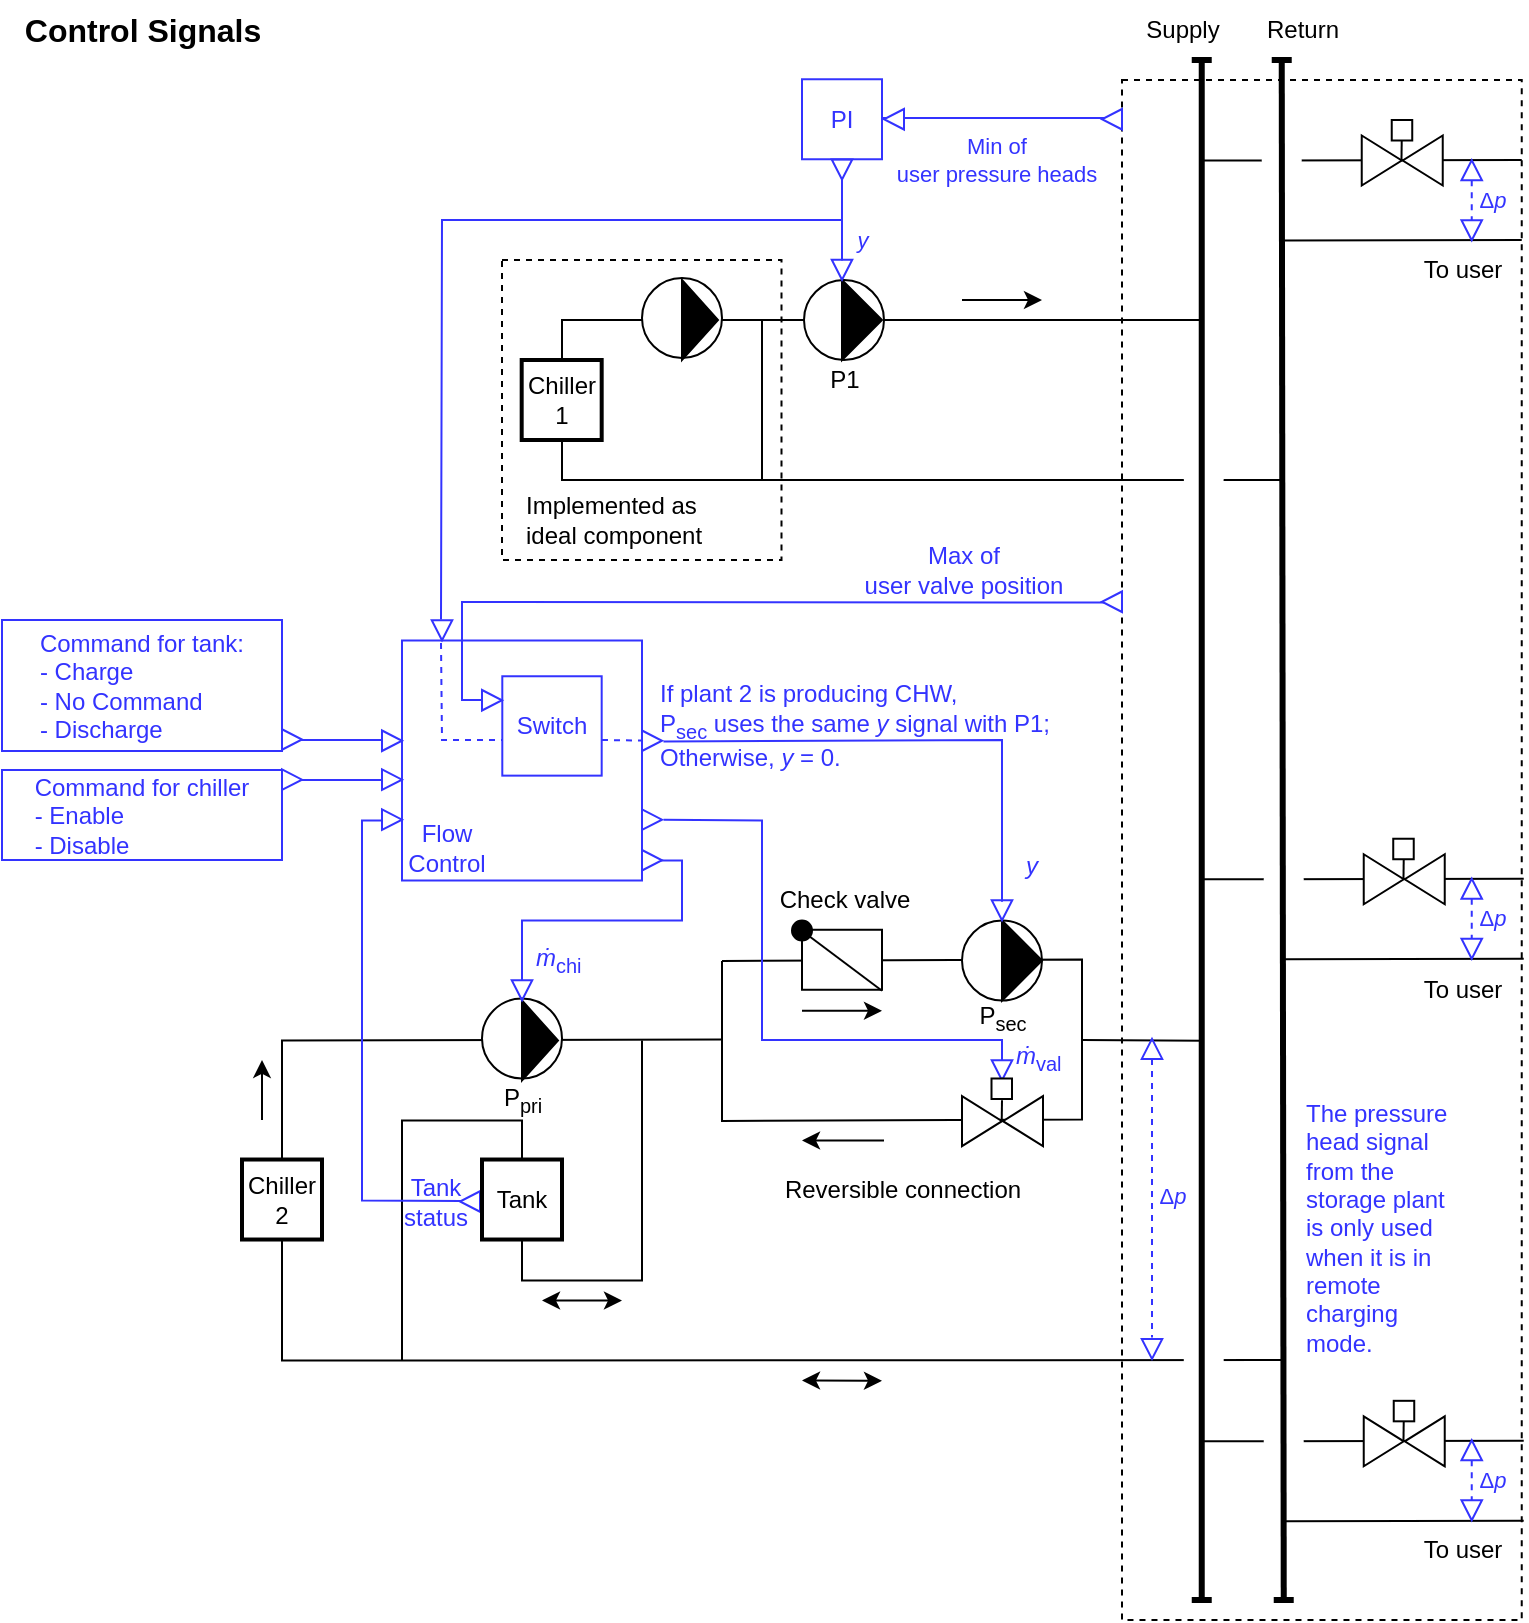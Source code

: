 <mxfile version="21.6.8" type="device">
  <diagram id="srBAZhQ2KLluDyzof_pd" name="Page-1">
    <mxGraphModel dx="584" dy="854" grid="1" gridSize="10" guides="1" tooltips="1" connect="0" arrows="0" fold="1" page="1" pageScale="1" pageWidth="850" pageHeight="1100" math="0" shadow="0">
      <root>
        <mxCell id="0" />
        <mxCell id="1" parent="0" />
        <mxCell id="NfkfM8riDZQN8jS3ffes-4" value="" style="rounded=0;whiteSpace=wrap;html=1;fillColor=none;dashed=1;" parent="1" vertex="1">
          <mxGeometry x="1170" y="170" width="139.75" height="150" as="geometry" />
        </mxCell>
        <mxCell id="EUu6mg04dgHktvgB9pTH-5" value="" style="endArrow=none;html=1;rounded=0;fontSize=16;strokeWidth=1;" parent="1" edge="1">
          <mxGeometry width="50" height="50" relative="1" as="geometry">
            <mxPoint x="1199.87" y="629.58" as="sourcePoint" />
            <mxPoint x="1199.87" y="629.58" as="targetPoint" />
          </mxGeometry>
        </mxCell>
        <mxCell id="EUu6mg04dgHktvgB9pTH-10" value="" style="endArrow=none;html=1;rounded=0;" parent="1" edge="1">
          <mxGeometry width="50" height="50" relative="1" as="geometry">
            <mxPoint x="1240" y="560.25" as="sourcePoint" />
            <mxPoint x="1180" y="660.25" as="targetPoint" />
            <Array as="points">
              <mxPoint x="1240" y="680.25" />
              <mxPoint x="1180" y="680.25" />
            </Array>
          </mxGeometry>
        </mxCell>
        <mxCell id="EUu6mg04dgHktvgB9pTH-11" value="" style="endArrow=none;html=1;rounded=0;" parent="1" edge="1">
          <mxGeometry width="50" height="50" relative="1" as="geometry">
            <mxPoint x="1180" y="620.25" as="sourcePoint" />
            <mxPoint x="1120" y="720.25" as="targetPoint" />
            <Array as="points">
              <mxPoint x="1180" y="600.25" />
              <mxPoint x="1120" y="600.25" />
            </Array>
          </mxGeometry>
        </mxCell>
        <mxCell id="EUu6mg04dgHktvgB9pTH-15" value="" style="endArrow=classic;html=1;rounded=0;strokeWidth=1;" parent="1" edge="1">
          <mxGeometry width="50" height="50" relative="1" as="geometry">
            <mxPoint x="1050" y="599.95" as="sourcePoint" />
            <mxPoint x="1050" y="569.95" as="targetPoint" />
            <Array as="points" />
          </mxGeometry>
        </mxCell>
        <mxCell id="EUu6mg04dgHktvgB9pTH-16" value="" style="endArrow=none;html=1;rounded=0;" parent="1" edge="1">
          <mxGeometry width="50" height="50" relative="1" as="geometry">
            <mxPoint x="1280" y="559.76" as="sourcePoint" />
            <mxPoint x="1560" y="720" as="targetPoint" />
            <Array as="points">
              <mxPoint x="1060" y="560.25" />
              <mxPoint x="1060" y="720.25" />
            </Array>
          </mxGeometry>
        </mxCell>
        <mxCell id="EUu6mg04dgHktvgB9pTH-22" value="" style="endArrow=classic;html=1;rounded=0;strokeWidth=1;startArrow=classic;startFill=1;" parent="1" edge="1">
          <mxGeometry width="50" height="50" relative="1" as="geometry">
            <mxPoint x="1320" y="730.25" as="sourcePoint" />
            <mxPoint x="1360" y="730.41" as="targetPoint" />
            <Array as="points" />
          </mxGeometry>
        </mxCell>
        <mxCell id="EUu6mg04dgHktvgB9pTH-23" value="" style="endArrow=classic;html=1;rounded=0;strokeWidth=1;startArrow=classic;startFill=1;" parent="1" edge="1">
          <mxGeometry width="50" height="50" relative="1" as="geometry">
            <mxPoint x="1190" y="690.25" as="sourcePoint" />
            <mxPoint x="1230" y="690.25" as="targetPoint" />
            <Array as="points" />
          </mxGeometry>
        </mxCell>
        <mxCell id="EUu6mg04dgHktvgB9pTH-32" value="" style="endArrow=none;html=1;rounded=0;" parent="1" edge="1">
          <mxGeometry width="50" height="50" relative="1" as="geometry">
            <mxPoint x="1280" y="520.5" as="sourcePoint" />
            <mxPoint x="1280" y="520.5" as="targetPoint" />
            <Array as="points">
              <mxPoint x="1460" y="519.76" />
              <mxPoint x="1460" y="599.76" />
              <mxPoint x="1280" y="600.5" />
            </Array>
          </mxGeometry>
        </mxCell>
        <mxCell id="EUu6mg04dgHktvgB9pTH-34" value="" style="triangle;whiteSpace=wrap;html=1;fontSize=16;strokeWidth=1;rotation=0;" parent="1" vertex="1">
          <mxGeometry x="1400" y="588.07" width="20" height="25" as="geometry" />
        </mxCell>
        <mxCell id="EUu6mg04dgHktvgB9pTH-35" value="" style="triangle;whiteSpace=wrap;html=1;fontSize=16;strokeWidth=1;rotation=-180;" parent="1" vertex="1">
          <mxGeometry x="1420.5" y="588.07" width="20" height="25" as="geometry" />
        </mxCell>
        <mxCell id="EUu6mg04dgHktvgB9pTH-36" value="" style="ellipse;whiteSpace=wrap;html=1;fontSize=16;strokeWidth=1;" parent="1" vertex="1">
          <mxGeometry x="1400" y="500.25" width="40" height="40" as="geometry" />
        </mxCell>
        <mxCell id="EUu6mg04dgHktvgB9pTH-37" value="" style="triangle;whiteSpace=wrap;html=1;fontSize=16;strokeWidth=1;rotation=0;fillColor=#000000;" parent="1" vertex="1">
          <mxGeometry x="1420" y="500.25" width="20" height="40" as="geometry" />
        </mxCell>
        <mxCell id="EUu6mg04dgHktvgB9pTH-39" value="" style="endArrow=classic;html=1;rounded=0;strokeWidth=1;" parent="1" edge="1">
          <mxGeometry width="50" height="50" relative="1" as="geometry">
            <mxPoint x="1400" y="190" as="sourcePoint" />
            <mxPoint x="1440" y="190" as="targetPoint" />
            <Array as="points" />
          </mxGeometry>
        </mxCell>
        <mxCell id="EUu6mg04dgHktvgB9pTH-40" value="" style="endArrow=none;html=1;rounded=0;" parent="1" edge="1">
          <mxGeometry width="50" height="50" relative="1" as="geometry">
            <mxPoint x="1520" y="200" as="sourcePoint" />
            <mxPoint x="1560" y="280" as="targetPoint" />
            <Array as="points">
              <mxPoint x="1200" y="200" />
              <mxPoint x="1200" y="280" />
            </Array>
          </mxGeometry>
        </mxCell>
        <mxCell id="EUu6mg04dgHktvgB9pTH-41" value="" style="ellipse;whiteSpace=wrap;html=1;fontSize=16;strokeWidth=1;" parent="1" vertex="1">
          <mxGeometry x="1321" y="180" width="40" height="40" as="geometry" />
        </mxCell>
        <mxCell id="EUu6mg04dgHktvgB9pTH-42" value="" style="triangle;whiteSpace=wrap;html=1;fontSize=16;strokeWidth=1;rotation=0;fillColor=#000000;" parent="1" vertex="1">
          <mxGeometry x="1340" y="180" width="20" height="40" as="geometry" />
        </mxCell>
        <mxCell id="EUu6mg04dgHktvgB9pTH-43" value="" style="endArrow=classic;html=1;rounded=0;strokeWidth=1;" parent="1" edge="1">
          <mxGeometry width="50" height="50" relative="1" as="geometry">
            <mxPoint x="1361" y="610.25" as="sourcePoint" />
            <mxPoint x="1320" y="610.25" as="targetPoint" />
            <Array as="points" />
          </mxGeometry>
        </mxCell>
        <mxCell id="EUu6mg04dgHktvgB9pTH-49" value="P1" style="text;html=1;align=center;verticalAlign=middle;resizable=0;points=[];autosize=1;strokeColor=none;fillColor=none;" parent="1" vertex="1">
          <mxGeometry x="1326" y="220" width="30" height="20" as="geometry" />
        </mxCell>
        <mxCell id="EUu6mg04dgHktvgB9pTH-50" value="" style="endArrow=none;html=1;rounded=0;entryX=0.993;entryY=0.507;entryDx=0;entryDy=0;entryPerimeter=0;" parent="1" edge="1">
          <mxGeometry width="50" height="50" relative="1" as="geometry">
            <mxPoint x="1420" y="590.08" as="sourcePoint" />
            <mxPoint x="1419.86" y="600.505" as="targetPoint" />
          </mxGeometry>
        </mxCell>
        <mxCell id="EUu6mg04dgHktvgB9pTH-55" value="Reversible connection" style="text;html=1;align=center;verticalAlign=middle;resizable=0;points=[];autosize=1;strokeColor=none;fillColor=none;" parent="1" vertex="1">
          <mxGeometry x="1300" y="619.76" width="140" height="30" as="geometry" />
        </mxCell>
        <mxCell id="EUu6mg04dgHktvgB9pTH-67" value="" style="ellipse;whiteSpace=wrap;html=1;fontSize=16;strokeWidth=1;" parent="1" vertex="1">
          <mxGeometry x="1160" y="539.25" width="40" height="40" as="geometry" />
        </mxCell>
        <mxCell id="EUu6mg04dgHktvgB9pTH-68" value="" style="triangle;whiteSpace=wrap;html=1;fontSize=16;strokeWidth=1;rotation=0;fillColor=#000000;" parent="1" vertex="1">
          <mxGeometry x="1180" y="540.25" width="18" height="40" as="geometry" />
        </mxCell>
        <mxCell id="EUu6mg04dgHktvgB9pTH-69" value="" style="rounded=0;whiteSpace=wrap;html=1;fillColor=none;dashed=1;" parent="1" vertex="1">
          <mxGeometry x="1480" y="80" width="199.87" height="770" as="geometry" />
        </mxCell>
        <mxCell id="EUu6mg04dgHktvgB9pTH-72" value="" style="triangle;whiteSpace=wrap;html=1;fillColor=none;rotation=-180;strokeColor=#3333FF;" parent="1" vertex="1">
          <mxGeometry x="1470" y="94.5" width="10" height="10.25" as="geometry" />
        </mxCell>
        <mxCell id="EUu6mg04dgHktvgB9pTH-73" value="PI" style="whiteSpace=wrap;html=1;aspect=fixed;fillColor=none;strokeColor=#3333FF;fontColor=#3333FF;" parent="1" vertex="1">
          <mxGeometry x="1320" y="79.63" width="40" height="40" as="geometry" />
        </mxCell>
        <mxCell id="EUu6mg04dgHktvgB9pTH-74" value="Min of&lt;br&gt;user pressure heads" style="endArrow=none;html=1;rounded=0;entryX=0.85;entryY=0.561;entryDx=0;entryDy=0;entryPerimeter=0;exitX=0.05;exitY=0.561;exitDx=0;exitDy=0;exitPerimeter=0;startArrow=none;strokeColor=#3333FF;fontColor=#3333FF;" parent="1" source="EUu6mg04dgHktvgB9pTH-75" target="EUu6mg04dgHktvgB9pTH-72" edge="1">
          <mxGeometry x="-0.093" y="-21" width="50" height="50" relative="1" as="geometry">
            <mxPoint x="1330" y="300" as="sourcePoint" />
            <mxPoint x="1380" y="250" as="targetPoint" />
            <mxPoint as="offset" />
          </mxGeometry>
        </mxCell>
        <mxCell id="EUu6mg04dgHktvgB9pTH-75" value="" style="triangle;whiteSpace=wrap;html=1;fillColor=none;rotation=-180;strokeColor=#3333FF;fontColor=#3333FF;" parent="1" vertex="1">
          <mxGeometry x="1361" y="94.5" width="10" height="10.25" as="geometry" />
        </mxCell>
        <mxCell id="EUu6mg04dgHktvgB9pTH-76" value="" style="endArrow=none;html=1;rounded=0;entryX=0.85;entryY=0.561;entryDx=0;entryDy=0;entryPerimeter=0;exitX=1.008;exitY=0.483;exitDx=0;exitDy=0;exitPerimeter=0;strokeColor=#3333FF;fontColor=#3333FF;" parent="1" source="EUu6mg04dgHktvgB9pTH-73" target="EUu6mg04dgHktvgB9pTH-75" edge="1">
          <mxGeometry width="50" height="50" relative="1" as="geometry">
            <mxPoint x="1441.32" y="99.32" as="sourcePoint" />
            <mxPoint x="1511.5" y="99.0" as="targetPoint" />
          </mxGeometry>
        </mxCell>
        <mxCell id="EUu6mg04dgHktvgB9pTH-77" value="" style="triangle;whiteSpace=wrap;html=1;fillColor=none;rotation=90;strokeColor=#3333FF;fontColor=#3333FF;" parent="1" vertex="1">
          <mxGeometry x="1335" y="119.63" width="10" height="10.25" as="geometry" />
        </mxCell>
        <mxCell id="EUu6mg04dgHktvgB9pTH-78" value="&lt;i&gt;y&lt;/i&gt;" style="endArrow=none;html=1;rounded=0;exitX=0.038;exitY=0.5;exitDx=0;exitDy=0;exitPerimeter=0;startArrow=none;strokeColor=#3333FF;fontColor=#3333FF;" parent="1" source="EUu6mg04dgHktvgB9pTH-79" edge="1">
          <mxGeometry x="-0.507" y="-10" width="50" height="50" relative="1" as="geometry">
            <mxPoint x="1340" y="310" as="sourcePoint" />
            <mxPoint x="1340" y="130" as="targetPoint" />
            <mxPoint as="offset" />
          </mxGeometry>
        </mxCell>
        <mxCell id="EUu6mg04dgHktvgB9pTH-79" value="" style="triangle;whiteSpace=wrap;html=1;fillColor=none;rotation=90;strokeColor=#3333FF;fontColor=#3333FF;" parent="1" vertex="1">
          <mxGeometry x="1335" y="169.75" width="10" height="10.25" as="geometry" />
        </mxCell>
        <mxCell id="EUu6mg04dgHktvgB9pTH-81" value="" style="whiteSpace=wrap;html=1;aspect=fixed;fillColor=none;strokeColor=#3333FF;fontColor=#3333FF;" parent="1" vertex="1">
          <mxGeometry x="1120" y="360.25" width="120" height="120" as="geometry" />
        </mxCell>
        <mxCell id="EUu6mg04dgHktvgB9pTH-82" value="" style="triangle;whiteSpace=wrap;html=1;fillColor=none;rotation=0;strokeColor=#3333FF;fontColor=#3333FF;" parent="1" vertex="1">
          <mxGeometry x="1110" y="405.25" width="10" height="10.25" as="geometry" />
        </mxCell>
        <mxCell id="EUu6mg04dgHktvgB9pTH-83" value="" style="triangle;whiteSpace=wrap;html=1;fillColor=none;rotation=0;strokeColor=#3333FF;fontColor=#3333FF;" parent="1" vertex="1">
          <mxGeometry x="1110" y="424.74" width="10" height="10.25" as="geometry" />
        </mxCell>
        <mxCell id="EUu6mg04dgHktvgB9pTH-84" value="" style="triangle;whiteSpace=wrap;html=1;fillColor=none;rotation=0;strokeColor=#3333FF;fontColor=#3333FF;" parent="1" vertex="1">
          <mxGeometry x="1110" y="444.74" width="10" height="10.25" as="geometry" />
        </mxCell>
        <mxCell id="EUu6mg04dgHktvgB9pTH-85" value="" style="triangle;whiteSpace=wrap;html=1;fillColor=none;rotation=0;strokeColor=#3333FF;fontColor=#3333FF;" parent="1" vertex="1">
          <mxGeometry x="1160" y="385" width="10" height="10.25" as="geometry" />
        </mxCell>
        <mxCell id="EUu6mg04dgHktvgB9pTH-86" value="" style="triangle;whiteSpace=wrap;html=1;fillColor=none;rotation=0;strokeColor=#3333FF;fontColor=#3333FF;" parent="1" vertex="1">
          <mxGeometry x="1240" y="405.25" width="10" height="10.25" as="geometry" />
        </mxCell>
        <mxCell id="EUu6mg04dgHktvgB9pTH-87" value="" style="triangle;whiteSpace=wrap;html=1;fillColor=none;rotation=0;strokeColor=#3333FF;fontColor=#3333FF;" parent="1" vertex="1">
          <mxGeometry x="1240" y="465" width="10" height="10.25" as="geometry" />
        </mxCell>
        <mxCell id="EUu6mg04dgHktvgB9pTH-89" value="Command for tank:&lt;br&gt;&lt;div style=&quot;text-align: left;&quot;&gt;&lt;span style=&quot;background-color: initial;&quot;&gt;- Charge&lt;/span&gt;&lt;/div&gt;&lt;div style=&quot;text-align: left;&quot;&gt;&lt;span style=&quot;background-color: initial;&quot;&gt;- No Command&lt;/span&gt;&lt;/div&gt;&lt;div style=&quot;text-align: left;&quot;&gt;&lt;span style=&quot;background-color: initial;&quot;&gt;- Discharge&lt;/span&gt;&lt;/div&gt;" style="rounded=0;whiteSpace=wrap;html=1;strokeColor=#3333FF;fontColor=#3333FF;fillColor=none;" parent="1" vertex="1">
          <mxGeometry x="920" y="350" width="140" height="65.5" as="geometry" />
        </mxCell>
        <mxCell id="EUu6mg04dgHktvgB9pTH-90" value="Command for chiller&lt;br&gt;&lt;div style=&quot;text-align: left;&quot;&gt;&lt;span style=&quot;background-color: initial;&quot;&gt;- Enable&lt;/span&gt;&lt;/div&gt;&lt;div style=&quot;text-align: left;&quot;&gt;&lt;span style=&quot;background-color: initial;&quot;&gt;- Disable&lt;/span&gt;&lt;/div&gt;" style="rounded=0;whiteSpace=wrap;html=1;strokeColor=#3333FF;fontColor=#3333FF;fillColor=none;" parent="1" vertex="1">
          <mxGeometry x="920" y="425" width="140" height="45" as="geometry" />
        </mxCell>
        <mxCell id="EUu6mg04dgHktvgB9pTH-91" value="" style="triangle;whiteSpace=wrap;html=1;fillColor=none;rotation=0;strokeColor=#3333FF;fontColor=#3333FF;" parent="1" vertex="1">
          <mxGeometry x="1060" y="424.74" width="10" height="10.25" as="geometry" />
        </mxCell>
        <mxCell id="EUu6mg04dgHktvgB9pTH-94" value="" style="triangle;whiteSpace=wrap;html=1;fillColor=none;rotation=-180;strokeColor=#3333FF;" parent="1" vertex="1">
          <mxGeometry x="1149" y="635.63" width="10" height="10.25" as="geometry" />
        </mxCell>
        <mxCell id="EUu6mg04dgHktvgB9pTH-95" value="" style="endArrow=none;html=1;rounded=0;strokeColor=#3333FF;fontColor=#3333FF;exitX=0.95;exitY=0.525;exitDx=0;exitDy=0;exitPerimeter=0;" parent="1" source="EUu6mg04dgHktvgB9pTH-94" edge="1">
          <mxGeometry width="50" height="50" relative="1" as="geometry">
            <mxPoint x="1140" y="650.25" as="sourcePoint" />
            <mxPoint x="1110" y="450.25" as="targetPoint" />
            <Array as="points">
              <mxPoint x="1100" y="640.25" />
              <mxPoint x="1100" y="450.25" />
            </Array>
          </mxGeometry>
        </mxCell>
        <mxCell id="EUu6mg04dgHktvgB9pTH-96" value="Max of&lt;br&gt;user valve position" style="text;html=1;strokeColor=none;fillColor=none;align=center;verticalAlign=middle;whiteSpace=wrap;rounded=0;fontColor=#3333FF;" parent="1" vertex="1">
          <mxGeometry x="1346.13" y="310.0" width="110" height="30" as="geometry" />
        </mxCell>
        <mxCell id="EUu6mg04dgHktvgB9pTH-97" value="Tank status" style="text;html=1;strokeColor=none;fillColor=none;align=center;verticalAlign=middle;whiteSpace=wrap;rounded=0;fontColor=#3333FF;" parent="1" vertex="1">
          <mxGeometry x="1107" y="625.58" width="60" height="30" as="geometry" />
        </mxCell>
        <mxCell id="EUu6mg04dgHktvgB9pTH-98" value="" style="triangle;whiteSpace=wrap;html=1;fillColor=none;rotation=-180;strokeColor=#3333FF;" parent="1" vertex="1">
          <mxGeometry x="1470" y="335.75" width="10" height="10.25" as="geometry" />
        </mxCell>
        <mxCell id="EUu6mg04dgHktvgB9pTH-99" value="" style="endArrow=none;html=1;rounded=0;strokeColor=#3333FF;fontColor=#3333FF;entryX=0.9;entryY=0.463;entryDx=0;entryDy=0;entryPerimeter=0;exitX=0;exitY=0.488;exitDx=0;exitDy=0;exitPerimeter=0;" parent="1" source="EUu6mg04dgHktvgB9pTH-85" target="EUu6mg04dgHktvgB9pTH-98" edge="1">
          <mxGeometry width="50" height="50" relative="1" as="geometry">
            <mxPoint x="1160" y="310" as="sourcePoint" />
            <mxPoint x="1190" y="700" as="targetPoint" />
            <Array as="points">
              <mxPoint x="1150" y="390" />
              <mxPoint x="1150" y="341" />
            </Array>
          </mxGeometry>
        </mxCell>
        <mxCell id="EUu6mg04dgHktvgB9pTH-100" value="" style="triangle;whiteSpace=wrap;html=1;fillColor=none;rotation=90;strokeColor=#3333FF;fontColor=#3333FF;" parent="1" vertex="1">
          <mxGeometry x="1415" y="490" width="10" height="10.25" as="geometry" />
        </mxCell>
        <mxCell id="EUu6mg04dgHktvgB9pTH-104" value="" style="endArrow=none;html=1;rounded=0;strokeColor=#3333FF;fontColor=#3333FF;exitX=0.078;exitY=0.5;exitDx=0;exitDy=0;exitPerimeter=0;entryX=1.075;entryY=0.538;entryDx=0;entryDy=0;entryPerimeter=0;" parent="1" source="EUu6mg04dgHktvgB9pTH-100" target="EUu6mg04dgHktvgB9pTH-86" edge="1">
          <mxGeometry width="50" height="50" relative="1" as="geometry">
            <mxPoint x="1140" y="540.25" as="sourcePoint" />
            <mxPoint x="1210" y="410.25" as="targetPoint" />
            <Array as="points">
              <mxPoint x="1420" y="410" />
            </Array>
          </mxGeometry>
        </mxCell>
        <mxCell id="EUu6mg04dgHktvgB9pTH-105" value="" style="triangle;whiteSpace=wrap;html=1;fillColor=none;rotation=90;strokeColor=#3333FF;fontColor=#3333FF;" parent="1" vertex="1">
          <mxGeometry x="1175" y="530" width="10" height="10.25" as="geometry" />
        </mxCell>
        <mxCell id="EUu6mg04dgHktvgB9pTH-106" value="" style="endArrow=none;html=1;rounded=0;strokeColor=#3333FF;fontColor=#3333FF;entryX=0.9;entryY=0.513;entryDx=0;entryDy=0;entryPerimeter=0;" parent="1" target="EUu6mg04dgHktvgB9pTH-87" edge="1">
          <mxGeometry width="50" height="50" relative="1" as="geometry">
            <mxPoint x="1180" y="530.25" as="sourcePoint" />
            <mxPoint x="1190" y="490.25" as="targetPoint" />
            <Array as="points">
              <mxPoint x="1180" y="500.25" />
              <mxPoint x="1260" y="500.25" />
              <mxPoint x="1260" y="470.25" />
            </Array>
          </mxGeometry>
        </mxCell>
        <mxCell id="EUu6mg04dgHktvgB9pTH-108" value="&lt;span style=&quot;border-color: var(--border-color); color: rgb(51, 51, 255); font-family: Helvetica; font-size: 12px; font-variant-ligatures: normal; font-variant-caps: normal; font-weight: 400; letter-spacing: normal; orphans: 2; text-indent: 0px; text-transform: none; widows: 2; word-spacing: 0px; -webkit-text-stroke-width: 0px; text-decoration-thickness: initial; text-decoration-style: initial; text-decoration-color: initial; text-align: left; background-color: rgb(255, 255, 255);&quot;&gt;&lt;font style=&quot;border-color: var(--border-color); font-size: 12px;&quot;&gt;&lt;i style=&quot;border-color: var(--border-color);&quot;&gt;ṁ&lt;/i&gt;&lt;span style=&quot;border-color: var(--border-color);&quot;&gt;&lt;sub&gt;chi&lt;/sub&gt;&lt;/span&gt;&lt;/font&gt;&lt;/span&gt;" style="text;whiteSpace=wrap;html=1;fontSize=12;fontFamily=Helvetica;fontColor=#3333FF;" parent="1" vertex="1">
          <mxGeometry x="1185" y="505.25" width="20" height="20" as="geometry" />
        </mxCell>
        <mxCell id="EUu6mg04dgHktvgB9pTH-109" value="&lt;span style=&quot;border-color: var(--border-color); color: rgb(51, 51, 255); font-family: Helvetica; font-size: 12px; font-style: normal; font-variant-ligatures: normal; font-variant-caps: normal; font-weight: 400; letter-spacing: normal; orphans: 2; text-indent: 0px; text-transform: none; widows: 2; word-spacing: 0px; -webkit-text-stroke-width: 0px; text-decoration-thickness: initial; text-decoration-style: initial; text-decoration-color: initial; text-align: left; background-color: rgb(255, 255, 255);&quot;&gt;&lt;font style=&quot;border-color: var(--border-color); font-size: 12px;&quot;&gt;&lt;i style=&quot;border-color: var(--border-color);&quot;&gt;y&lt;/i&gt;&lt;/font&gt;&lt;/span&gt;" style="text;whiteSpace=wrap;html=1;fontSize=12;fontFamily=Helvetica;fontColor=#3333FF;" parent="1" vertex="1">
          <mxGeometry x="1430" y="459.34" width="16" height="20" as="geometry" />
        </mxCell>
        <mxCell id="EUu6mg04dgHktvgB9pTH-114" value="&lt;b&gt;&lt;font style=&quot;font-size: 16px&quot;&gt;Control Signals&lt;/font&gt;&lt;/b&gt;" style="text;html=1;align=center;verticalAlign=middle;resizable=0;points=[];autosize=1;strokeColor=none;fillColor=none;strokeWidth=1;" parent="1" vertex="1">
          <mxGeometry x="920" y="40" width="140" height="30" as="geometry" />
        </mxCell>
        <mxCell id="qbNMRIMEjZ6maihlZpFf-6" value="" style="triangle;whiteSpace=wrap;html=1;fillColor=none;rotation=90;strokeColor=#3333FF;fontColor=#3333FF;" parent="1" vertex="1">
          <mxGeometry x="1135" y="350" width="10" height="10.25" as="geometry" />
        </mxCell>
        <mxCell id="qbNMRIMEjZ6maihlZpFf-7" value="" style="endArrow=none;html=1;rounded=0;strokeColor=#3333FF;fontColor=#3333FF;entryX=-0.037;entryY=0.549;entryDx=0;entryDy=0;entryPerimeter=0;" parent="1" target="qbNMRIMEjZ6maihlZpFf-6" edge="1">
          <mxGeometry width="50" height="50" relative="1" as="geometry">
            <mxPoint x="1340" y="150" as="sourcePoint" />
            <mxPoint x="1220" y="340" as="targetPoint" />
            <Array as="points">
              <mxPoint x="1140" y="150" />
            </Array>
          </mxGeometry>
        </mxCell>
        <mxCell id="qbNMRIMEjZ6maihlZpFf-9" value="" style="triangle;whiteSpace=wrap;html=1;fillColor=none;rotation=0;strokeColor=#3333FF;fontColor=#3333FF;" parent="1" vertex="1">
          <mxGeometry x="1240" y="444.74" width="10" height="10.25" as="geometry" />
        </mxCell>
        <mxCell id="qbNMRIMEjZ6maihlZpFf-10" value="" style="endArrow=none;html=1;rounded=0;strokeColor=#3333FF;fontColor=#3333FF;entryX=1.075;entryY=0.5;entryDx=0;entryDy=0;entryPerimeter=0;exitX=0.03;exitY=0.5;exitDx=0;exitDy=0;exitPerimeter=0;" parent="1" source="qbNMRIMEjZ6maihlZpFf-12" target="qbNMRIMEjZ6maihlZpFf-9" edge="1">
          <mxGeometry width="50" height="50" relative="1" as="geometry">
            <mxPoint x="1190" y="540.25" as="sourcePoint" />
            <mxPoint x="1219" y="480.258" as="targetPoint" />
            <Array as="points">
              <mxPoint x="1420" y="560" />
              <mxPoint x="1300" y="560" />
              <mxPoint x="1300" y="450.25" />
            </Array>
          </mxGeometry>
        </mxCell>
        <mxCell id="qbNMRIMEjZ6maihlZpFf-11" value="&lt;span style=&quot;border-color: var(--border-color); color: rgb(51, 51, 255); font-family: Helvetica; font-size: 12px; font-variant-ligatures: normal; font-variant-caps: normal; font-weight: 400; letter-spacing: normal; orphans: 2; text-indent: 0px; text-transform: none; widows: 2; word-spacing: 0px; -webkit-text-stroke-width: 0px; text-decoration-thickness: initial; text-decoration-style: initial; text-decoration-color: initial; text-align: left; background-color: rgb(255, 255, 255);&quot;&gt;&lt;font style=&quot;border-color: var(--border-color); font-size: 12px;&quot;&gt;&lt;i style=&quot;border-color: var(--border-color);&quot;&gt;ṁ&lt;/i&gt;&lt;span style=&quot;border-color: var(--border-color);&quot;&gt;&lt;sub&gt;val&lt;/sub&gt;&lt;/span&gt;&lt;/font&gt;&lt;/span&gt;" style="text;whiteSpace=wrap;html=1;fontSize=12;fontFamily=Helvetica;fontColor=#3333FF;" parent="1" vertex="1">
          <mxGeometry x="1425" y="554.25" width="20" height="20" as="geometry" />
        </mxCell>
        <mxCell id="qbNMRIMEjZ6maihlZpFf-12" value="" style="triangle;whiteSpace=wrap;html=1;fillColor=none;rotation=90;strokeColor=#3333FF;fontColor=#3333FF;" parent="1" vertex="1">
          <mxGeometry x="1415" y="570" width="10" height="10.25" as="geometry" />
        </mxCell>
        <mxCell id="qbNMRIMEjZ6maihlZpFf-16" value="Chiller 1" style="rounded=0;whiteSpace=wrap;html=1;strokeWidth=2;" parent="1" vertex="1">
          <mxGeometry x="1179.84" y="220" width="40" height="40" as="geometry" />
        </mxCell>
        <mxCell id="qbNMRIMEjZ6maihlZpFf-17" value="Chiller 2" style="rounded=0;whiteSpace=wrap;html=1;strokeWidth=2;" parent="1" vertex="1">
          <mxGeometry x="1040" y="619.76" width="40" height="40" as="geometry" />
        </mxCell>
        <mxCell id="qbNMRIMEjZ6maihlZpFf-18" value="P&lt;sub&gt;pri&lt;/sub&gt;" style="text;html=1;align=center;verticalAlign=middle;resizable=0;points=[];autosize=1;strokeColor=none;fillColor=none;" parent="1" vertex="1">
          <mxGeometry x="1160" y="575.25" width="40" height="30" as="geometry" />
        </mxCell>
        <mxCell id="qbNMRIMEjZ6maihlZpFf-19" value="P&lt;sub&gt;sec&lt;/sub&gt;" style="text;html=1;align=center;verticalAlign=middle;resizable=0;points=[];autosize=1;strokeColor=none;fillColor=none;" parent="1" vertex="1">
          <mxGeometry x="1395" y="534.25" width="50" height="30" as="geometry" />
        </mxCell>
        <mxCell id="qbNMRIMEjZ6maihlZpFf-20" value="If plant 2 is producing CHW,&lt;br&gt;P&lt;sub&gt;sec&lt;/sub&gt;&amp;nbsp;uses&amp;nbsp;the same &lt;i&gt;y&lt;/i&gt; signal with P1;&lt;br&gt;Otherwise, &lt;i&gt;y&lt;/i&gt; = 0." style="text;html=1;strokeColor=none;fillColor=none;align=left;verticalAlign=middle;whiteSpace=wrap;rounded=0;fontColor=#3333FF;" parent="1" vertex="1">
          <mxGeometry x="1247.25" y="378.07" width="198.75" height="49.75" as="geometry" />
        </mxCell>
        <mxCell id="cwQXnEI9I7Ugpv4NzCKq-13" value="" style="rounded=0;whiteSpace=wrap;html=1;" parent="1" vertex="1">
          <mxGeometry x="1320" y="504.88" width="40" height="30" as="geometry" />
        </mxCell>
        <mxCell id="cwQXnEI9I7Ugpv4NzCKq-14" value="" style="endArrow=none;html=1;rounded=0;" parent="1" edge="1">
          <mxGeometry width="50" height="50" relative="1" as="geometry">
            <mxPoint x="1360" y="535.37" as="sourcePoint" />
            <mxPoint x="1320" y="505.37" as="targetPoint" />
          </mxGeometry>
        </mxCell>
        <mxCell id="cwQXnEI9I7Ugpv4NzCKq-15" value="" style="ellipse;whiteSpace=wrap;html=1;aspect=fixed;fillColor=#000000;fillStyle=solid;" parent="1" vertex="1">
          <mxGeometry x="1315" y="500.25" width="10" height="10" as="geometry" />
        </mxCell>
        <mxCell id="cwQXnEI9I7Ugpv4NzCKq-16" value="" style="endArrow=classic;html=1;rounded=0;strokeWidth=1;" parent="1" edge="1">
          <mxGeometry width="50" height="50" relative="1" as="geometry">
            <mxPoint x="1320" y="545.37" as="sourcePoint" />
            <mxPoint x="1360" y="545.37" as="targetPoint" />
            <Array as="points" />
          </mxGeometry>
        </mxCell>
        <mxCell id="cwQXnEI9I7Ugpv4NzCKq-18" value="Check valve" style="text;html=1;align=center;verticalAlign=middle;resizable=0;points=[];autosize=1;strokeColor=none;fillColor=none;" parent="1" vertex="1">
          <mxGeometry x="1296" y="475.25" width="90" height="30" as="geometry" />
        </mxCell>
        <mxCell id="cwQXnEI9I7Ugpv4NzCKq-19" value="" style="triangle;whiteSpace=wrap;html=1;fillColor=none;rotation=0;strokeColor=#3333FF;fontColor=#3333FF;" parent="1" vertex="1">
          <mxGeometry x="1060" y="404.62" width="10" height="10.25" as="geometry" />
        </mxCell>
        <mxCell id="cwQXnEI9I7Ugpv4NzCKq-21" value="" style="endArrow=none;html=1;rounded=0;strokeColor=#3333FF;fontColor=#3333FF;exitX=0.95;exitY=0.525;exitDx=0;exitDy=0;exitPerimeter=0;" parent="1" source="cwQXnEI9I7Ugpv4NzCKq-19" edge="1">
          <mxGeometry width="50" height="50" relative="1" as="geometry">
            <mxPoint x="1090" y="410.62" as="sourcePoint" />
            <mxPoint x="1110" y="410" as="targetPoint" />
          </mxGeometry>
        </mxCell>
        <mxCell id="cwQXnEI9I7Ugpv4NzCKq-22" value="" style="endArrow=none;html=1;rounded=0;strokeColor=#3333FF;fontColor=#3333FF;exitX=0.9;exitY=0.513;exitDx=0;exitDy=0;exitPerimeter=0;" parent="1" source="EUu6mg04dgHktvgB9pTH-91" edge="1">
          <mxGeometry width="50" height="50" relative="1" as="geometry">
            <mxPoint x="1090" y="430.25" as="sourcePoint" />
            <mxPoint x="1110" y="430" as="targetPoint" />
          </mxGeometry>
        </mxCell>
        <mxCell id="cwQXnEI9I7Ugpv4NzCKq-23" value="Flow Control" style="text;html=1;strokeColor=none;fillColor=none;align=center;verticalAlign=middle;whiteSpace=wrap;rounded=0;fontColor=#3333FF;" parent="1" vertex="1">
          <mxGeometry x="1120" y="449.34" width="45" height="30" as="geometry" />
        </mxCell>
        <mxCell id="cwQXnEI9I7Ugpv4NzCKq-24" value="&lt;font style=&quot;font-size: 12px;&quot;&gt;Switch&lt;/font&gt;" style="whiteSpace=wrap;html=1;aspect=fixed;fillColor=none;strokeColor=#3333FF;fontColor=#3333FF;" parent="1" vertex="1">
          <mxGeometry x="1170.15" y="378.13" width="49.69" height="49.69" as="geometry" />
        </mxCell>
        <mxCell id="cwQXnEI9I7Ugpv4NzCKq-25" value="" style="endArrow=none;html=1;rounded=0;strokeColor=#3333FF;fontColor=#3333FF;dashed=1;exitX=1.138;exitY=0.549;exitDx=0;exitDy=0;exitPerimeter=0;" parent="1" source="qbNMRIMEjZ6maihlZpFf-6" edge="1">
          <mxGeometry width="50" height="50" relative="1" as="geometry">
            <mxPoint x="1140" y="370.25" as="sourcePoint" />
            <mxPoint x="1170" y="410" as="targetPoint" />
            <Array as="points">
              <mxPoint x="1140" y="410" />
            </Array>
          </mxGeometry>
        </mxCell>
        <mxCell id="NfkfM8riDZQN8jS3ffes-1" value="" style="ellipse;whiteSpace=wrap;html=1;fontSize=16;strokeWidth=1;" parent="1" vertex="1">
          <mxGeometry x="1240" y="179.0" width="40" height="40" as="geometry" />
        </mxCell>
        <mxCell id="NfkfM8riDZQN8jS3ffes-2" value="" style="triangle;whiteSpace=wrap;html=1;fontSize=16;strokeWidth=1;rotation=0;fillColor=#000000;" parent="1" vertex="1">
          <mxGeometry x="1260" y="180" width="18" height="40" as="geometry" />
        </mxCell>
        <mxCell id="NfkfM8riDZQN8jS3ffes-3" value="" style="endArrow=none;html=1;rounded=0;" parent="1" edge="1">
          <mxGeometry width="50" height="50" relative="1" as="geometry">
            <mxPoint x="1300" y="280" as="sourcePoint" />
            <mxPoint x="1300" y="200" as="targetPoint" />
          </mxGeometry>
        </mxCell>
        <mxCell id="NfkfM8riDZQN8jS3ffes-5" value="Implemented as&lt;br&gt;ideal component" style="text;html=1;align=left;verticalAlign=middle;resizable=0;points=[];autosize=1;strokeColor=none;fillColor=none;" parent="1" vertex="1">
          <mxGeometry x="1179.84" y="280.0" width="110" height="40" as="geometry" />
        </mxCell>
        <mxCell id="NfkfM8riDZQN8jS3ffes-6" value="Tank" style="rounded=0;whiteSpace=wrap;html=1;strokeWidth=2;" parent="1" vertex="1">
          <mxGeometry x="1160" y="619.76" width="40" height="40" as="geometry" />
        </mxCell>
        <mxCell id="w12513ni1vJL5LTuAko7-5" value="" style="whiteSpace=wrap;html=1;aspect=fixed;" parent="1" vertex="1">
          <mxGeometry x="1414.75" y="579.25" width="10.25" height="10.25" as="geometry" />
        </mxCell>
        <mxCell id="5xh_inwoW4JU_ySU2yKk-31" value="" style="endArrow=none;html=1;rounded=0;" parent="1" edge="1">
          <mxGeometry width="50" height="50" relative="1" as="geometry">
            <mxPoint x="1520.87" y="560.39" as="sourcePoint" />
            <mxPoint x="1460" y="560" as="targetPoint" />
          </mxGeometry>
        </mxCell>
        <mxCell id="5xh_inwoW4JU_ySU2yKk-32" value="" style="ellipse;whiteSpace=wrap;html=1;aspect=fixed;strokeColor=none;" parent="1" vertex="1">
          <mxGeometry x="1510.87" y="269.37" width="20" height="20" as="geometry" />
        </mxCell>
        <mxCell id="5xh_inwoW4JU_ySU2yKk-33" value="" style="ellipse;whiteSpace=wrap;html=1;aspect=fixed;strokeColor=none;" parent="1" vertex="1">
          <mxGeometry x="1510.87" y="710" width="20" height="20" as="geometry" />
        </mxCell>
        <mxCell id="5xh_inwoW4JU_ySU2yKk-34" value="" style="endArrow=baseDash;html=1;rounded=0;strokeWidth=3;startArrow=baseDash;startFill=0;endFill=0;" parent="1" edge="1">
          <mxGeometry width="50" height="50" relative="1" as="geometry">
            <mxPoint x="1519.87" y="840" as="sourcePoint" />
            <mxPoint x="1519.87" y="70" as="targetPoint" />
          </mxGeometry>
        </mxCell>
        <mxCell id="5xh_inwoW4JU_ySU2yKk-35" value="" style="endArrow=none;html=1;rounded=0;" parent="1" edge="1">
          <mxGeometry width="50" height="50" relative="1" as="geometry">
            <mxPoint x="1679.87" y="120" as="sourcePoint" />
            <mxPoint x="1519.87" y="120.25" as="targetPoint" />
          </mxGeometry>
        </mxCell>
        <mxCell id="5xh_inwoW4JU_ySU2yKk-36" value="" style="endArrow=none;html=1;rounded=0;" parent="1" edge="1">
          <mxGeometry width="50" height="50" relative="1" as="geometry">
            <mxPoint x="1679.87" y="160" as="sourcePoint" />
            <mxPoint x="1559.87" y="160.25" as="targetPoint" />
          </mxGeometry>
        </mxCell>
        <mxCell id="5xh_inwoW4JU_ySU2yKk-37" value="" style="ellipse;whiteSpace=wrap;html=1;aspect=fixed;strokeColor=none;" parent="1" vertex="1">
          <mxGeometry x="1549.87" y="110.25" width="20" height="20" as="geometry" />
        </mxCell>
        <mxCell id="5xh_inwoW4JU_ySU2yKk-39" value="Supply" style="text;html=1;align=center;verticalAlign=middle;resizable=0;points=[];autosize=1;strokeColor=none;fillColor=none;" parent="1" vertex="1">
          <mxGeometry x="1480" y="40" width="60" height="30" as="geometry" />
        </mxCell>
        <mxCell id="5xh_inwoW4JU_ySU2yKk-40" value="Return" style="text;html=1;align=center;verticalAlign=middle;resizable=0;points=[];autosize=1;strokeColor=none;fillColor=none;" parent="1" vertex="1">
          <mxGeometry x="1539.87" y="40" width="60" height="30" as="geometry" />
        </mxCell>
        <mxCell id="5xh_inwoW4JU_ySU2yKk-41" value="" style="triangle;whiteSpace=wrap;html=1;fontSize=16;strokeWidth=1;rotation=0;" parent="1" vertex="1">
          <mxGeometry x="1599.87" y="107.75" width="20" height="25" as="geometry" />
        </mxCell>
        <mxCell id="5xh_inwoW4JU_ySU2yKk-42" value="" style="triangle;whiteSpace=wrap;html=1;fontSize=16;strokeWidth=1;rotation=-180;" parent="1" vertex="1">
          <mxGeometry x="1620.37" y="107.75" width="20" height="25" as="geometry" />
        </mxCell>
        <mxCell id="5xh_inwoW4JU_ySU2yKk-43" value="" style="endArrow=none;html=1;rounded=0;entryX=0.993;entryY=0.507;entryDx=0;entryDy=0;entryPerimeter=0;" parent="1" target="5xh_inwoW4JU_ySU2yKk-41" edge="1">
          <mxGeometry width="50" height="50" relative="1" as="geometry">
            <mxPoint x="1619.87" y="110" as="sourcePoint" />
            <mxPoint x="1389.87" y="230" as="targetPoint" />
          </mxGeometry>
        </mxCell>
        <mxCell id="5xh_inwoW4JU_ySU2yKk-44" value="" style="endArrow=none;html=1;rounded=0;" parent="1" edge="1">
          <mxGeometry width="50" height="50" relative="1" as="geometry">
            <mxPoint x="1680.87" y="479.37" as="sourcePoint" />
            <mxPoint x="1520.87" y="479.62" as="targetPoint" />
          </mxGeometry>
        </mxCell>
        <mxCell id="5xh_inwoW4JU_ySU2yKk-45" value="" style="endArrow=none;html=1;rounded=0;" parent="1" edge="1">
          <mxGeometry width="50" height="50" relative="1" as="geometry">
            <mxPoint x="1680.87" y="519.37" as="sourcePoint" />
            <mxPoint x="1560.87" y="519.62" as="targetPoint" />
          </mxGeometry>
        </mxCell>
        <mxCell id="5xh_inwoW4JU_ySU2yKk-46" value="" style="ellipse;whiteSpace=wrap;html=1;aspect=fixed;strokeColor=none;" parent="1" vertex="1">
          <mxGeometry x="1550.87" y="469.62" width="20" height="20" as="geometry" />
        </mxCell>
        <mxCell id="5xh_inwoW4JU_ySU2yKk-48" value="" style="triangle;whiteSpace=wrap;html=1;fontSize=16;strokeWidth=1;rotation=0;" parent="1" vertex="1">
          <mxGeometry x="1600.87" y="467.12" width="20" height="25" as="geometry" />
        </mxCell>
        <mxCell id="5xh_inwoW4JU_ySU2yKk-49" value="" style="triangle;whiteSpace=wrap;html=1;fontSize=16;strokeWidth=1;rotation=-180;" parent="1" vertex="1">
          <mxGeometry x="1621.37" y="467.12" width="20" height="25" as="geometry" />
        </mxCell>
        <mxCell id="5xh_inwoW4JU_ySU2yKk-50" value="" style="endArrow=none;html=1;rounded=0;entryX=0.993;entryY=0.507;entryDx=0;entryDy=0;entryPerimeter=0;" parent="1" target="5xh_inwoW4JU_ySU2yKk-48" edge="1">
          <mxGeometry width="50" height="50" relative="1" as="geometry">
            <mxPoint x="1620.87" y="469.37" as="sourcePoint" />
            <mxPoint x="1390.87" y="589.37" as="targetPoint" />
          </mxGeometry>
        </mxCell>
        <mxCell id="5xh_inwoW4JU_ySU2yKk-51" value="" style="endArrow=none;html=1;rounded=0;" parent="1" edge="1">
          <mxGeometry width="50" height="50" relative="1" as="geometry">
            <mxPoint x="1680.87" y="760.41" as="sourcePoint" />
            <mxPoint x="1520.87" y="760.66" as="targetPoint" />
          </mxGeometry>
        </mxCell>
        <mxCell id="5xh_inwoW4JU_ySU2yKk-52" value="" style="endArrow=none;html=1;rounded=0;" parent="1" edge="1">
          <mxGeometry width="50" height="50" relative="1" as="geometry">
            <mxPoint x="1680.87" y="800.41" as="sourcePoint" />
            <mxPoint x="1560.87" y="800.66" as="targetPoint" />
          </mxGeometry>
        </mxCell>
        <mxCell id="5xh_inwoW4JU_ySU2yKk-53" value="" style="ellipse;whiteSpace=wrap;html=1;aspect=fixed;strokeColor=none;" parent="1" vertex="1">
          <mxGeometry x="1550.87" y="750.66" width="20" height="20" as="geometry" />
        </mxCell>
        <mxCell id="5xh_inwoW4JU_ySU2yKk-55" value="" style="triangle;whiteSpace=wrap;html=1;fontSize=16;strokeWidth=1;rotation=0;" parent="1" vertex="1">
          <mxGeometry x="1600.87" y="748.16" width="20" height="25" as="geometry" />
        </mxCell>
        <mxCell id="5xh_inwoW4JU_ySU2yKk-56" value="" style="triangle;whiteSpace=wrap;html=1;fontSize=16;strokeWidth=1;rotation=-180;" parent="1" vertex="1">
          <mxGeometry x="1621.37" y="748.16" width="20" height="25" as="geometry" />
        </mxCell>
        <mxCell id="5xh_inwoW4JU_ySU2yKk-57" value="" style="endArrow=none;html=1;rounded=0;entryX=0.993;entryY=0.507;entryDx=0;entryDy=0;entryPerimeter=0;" parent="1" target="5xh_inwoW4JU_ySU2yKk-55" edge="1">
          <mxGeometry width="50" height="50" relative="1" as="geometry">
            <mxPoint x="1620.87" y="750.41" as="sourcePoint" />
            <mxPoint x="1390.87" y="870.41" as="targetPoint" />
          </mxGeometry>
        </mxCell>
        <mxCell id="5xh_inwoW4JU_ySU2yKk-58" value="" style="endArrow=baseDash;html=1;rounded=0;strokeWidth=3;startArrow=baseDash;startFill=0;endFill=0;" parent="1" edge="1">
          <mxGeometry width="50" height="50" relative="1" as="geometry">
            <mxPoint x="1560.87" y="840" as="sourcePoint" />
            <mxPoint x="1559.87" y="70" as="targetPoint" />
          </mxGeometry>
        </mxCell>
        <mxCell id="5xh_inwoW4JU_ySU2yKk-59" value="" style="whiteSpace=wrap;html=1;aspect=fixed;" parent="1" vertex="1">
          <mxGeometry x="1615.62" y="459.37" width="10.25" height="10.25" as="geometry" />
        </mxCell>
        <mxCell id="5xh_inwoW4JU_ySU2yKk-60" value="" style="whiteSpace=wrap;html=1;aspect=fixed;" parent="1" vertex="1">
          <mxGeometry x="1614.87" y="100" width="10.25" height="10.25" as="geometry" />
        </mxCell>
        <mxCell id="5xh_inwoW4JU_ySU2yKk-61" value="" style="whiteSpace=wrap;html=1;aspect=fixed;" parent="1" vertex="1">
          <mxGeometry x="1615.87" y="740.41" width="10.25" height="10.25" as="geometry" />
        </mxCell>
        <mxCell id="5xh_inwoW4JU_ySU2yKk-64" value="" style="endArrow=none;dashed=1;html=1;rounded=0;entryX=-0.025;entryY=0.488;entryDx=0;entryDy=0;entryPerimeter=0;strokeColor=#3333FF;" parent="1" target="EUu6mg04dgHktvgB9pTH-86" edge="1">
          <mxGeometry width="50" height="50" relative="1" as="geometry">
            <mxPoint x="1220" y="410" as="sourcePoint" />
            <mxPoint x="1340" y="350" as="targetPoint" />
          </mxGeometry>
        </mxCell>
        <mxCell id="5xh_inwoW4JU_ySU2yKk-65" value="&lt;font color=&quot;#3333ff&quot;&gt;Δ&lt;i&gt;p&lt;/i&gt;&lt;/font&gt;" style="endArrow=none;dashed=1;html=1;rounded=0;strokeColor=#3333FF;" parent="1" source="5xh_inwoW4JU_ySU2yKk-66" edge="1">
          <mxGeometry x="-0.006" y="10" width="50" height="50" relative="1" as="geometry">
            <mxPoint x="1614.87" y="200" as="sourcePoint" />
            <mxPoint x="1654.87" y="150" as="targetPoint" />
            <mxPoint as="offset" />
          </mxGeometry>
        </mxCell>
        <mxCell id="5xh_inwoW4JU_ySU2yKk-66" value="" style="triangle;whiteSpace=wrap;html=1;fillColor=none;rotation=-90;strokeColor=#3333FF;fontColor=#3333FF;" parent="1" vertex="1">
          <mxGeometry x="1649.87" y="120" width="10" height="10.25" as="geometry" />
        </mxCell>
        <mxCell id="5xh_inwoW4JU_ySU2yKk-69" value="" style="triangle;whiteSpace=wrap;html=1;fillColor=none;rotation=90;strokeColor=#3333FF;fontColor=#3333FF;" parent="1" vertex="1">
          <mxGeometry x="1649.87" y="150" width="10" height="10.25" as="geometry" />
        </mxCell>
        <mxCell id="5xh_inwoW4JU_ySU2yKk-70" value="&lt;font color=&quot;#3333ff&quot;&gt;Δ&lt;i&gt;p&lt;/i&gt;&lt;/font&gt;" style="endArrow=none;dashed=1;html=1;rounded=0;strokeColor=#3333FF;" parent="1" source="5xh_inwoW4JU_ySU2yKk-71" edge="1">
          <mxGeometry x="-0.006" y="10" width="50" height="50" relative="1" as="geometry">
            <mxPoint x="1614.87" y="559.25" as="sourcePoint" />
            <mxPoint x="1654.87" y="509.25" as="targetPoint" />
            <mxPoint as="offset" />
          </mxGeometry>
        </mxCell>
        <mxCell id="5xh_inwoW4JU_ySU2yKk-71" value="" style="triangle;whiteSpace=wrap;html=1;fillColor=none;rotation=-90;strokeColor=#3333FF;fontColor=#3333FF;" parent="1" vertex="1">
          <mxGeometry x="1649.87" y="479.25" width="10" height="10.25" as="geometry" />
        </mxCell>
        <mxCell id="5xh_inwoW4JU_ySU2yKk-72" value="" style="triangle;whiteSpace=wrap;html=1;fillColor=none;rotation=90;strokeColor=#3333FF;fontColor=#3333FF;" parent="1" vertex="1">
          <mxGeometry x="1649.87" y="509.25" width="10" height="10.25" as="geometry" />
        </mxCell>
        <mxCell id="5xh_inwoW4JU_ySU2yKk-73" value="&lt;font color=&quot;#3333ff&quot;&gt;Δ&lt;i&gt;p&lt;/i&gt;&lt;/font&gt;" style="endArrow=none;dashed=1;html=1;rounded=0;strokeColor=#3333FF;" parent="1" source="5xh_inwoW4JU_ySU2yKk-74" edge="1">
          <mxGeometry x="-0.006" y="10" width="50" height="50" relative="1" as="geometry">
            <mxPoint x="1614.87" y="840" as="sourcePoint" />
            <mxPoint x="1654.87" y="790" as="targetPoint" />
            <mxPoint as="offset" />
          </mxGeometry>
        </mxCell>
        <mxCell id="5xh_inwoW4JU_ySU2yKk-74" value="" style="triangle;whiteSpace=wrap;html=1;fillColor=none;rotation=-90;strokeColor=#3333FF;fontColor=#3333FF;" parent="1" vertex="1">
          <mxGeometry x="1649.87" y="760" width="10" height="10.25" as="geometry" />
        </mxCell>
        <mxCell id="5xh_inwoW4JU_ySU2yKk-75" value="" style="triangle;whiteSpace=wrap;html=1;fillColor=none;rotation=90;strokeColor=#3333FF;fontColor=#3333FF;" parent="1" vertex="1">
          <mxGeometry x="1649.87" y="790" width="10" height="10.25" as="geometry" />
        </mxCell>
        <mxCell id="5xh_inwoW4JU_ySU2yKk-76" value="To user" style="text;html=1;align=center;verticalAlign=middle;resizable=0;points=[];autosize=1;strokeColor=none;fillColor=none;" parent="1" vertex="1">
          <mxGeometry x="1619.87" y="160.25" width="60" height="30" as="geometry" />
        </mxCell>
        <mxCell id="5xh_inwoW4JU_ySU2yKk-77" value="To user" style="text;html=1;align=center;verticalAlign=middle;resizable=0;points=[];autosize=1;strokeColor=none;fillColor=none;" parent="1" vertex="1">
          <mxGeometry x="1619.87" y="519.5" width="60" height="30" as="geometry" />
        </mxCell>
        <mxCell id="5xh_inwoW4JU_ySU2yKk-78" value="To user" style="text;html=1;align=center;verticalAlign=middle;resizable=0;points=[];autosize=1;strokeColor=none;fillColor=none;" parent="1" vertex="1">
          <mxGeometry x="1619.87" y="800.25" width="60" height="30" as="geometry" />
        </mxCell>
        <mxCell id="GQwlBKBxIzU2rrclb5-g-1" value="&lt;font color=&quot;#3333ff&quot;&gt;Δ&lt;i&gt;p&lt;/i&gt;&lt;/font&gt;" style="endArrow=none;dashed=1;html=1;rounded=0;strokeColor=#3333FF;entryX=-0.072;entryY=0.5;entryDx=0;entryDy=0;entryPerimeter=0;" parent="1" source="GQwlBKBxIzU2rrclb5-g-2" target="GQwlBKBxIzU2rrclb5-g-3" edge="1">
          <mxGeometry x="-0.006" y="10" width="50" height="50" relative="1" as="geometry">
            <mxPoint x="1455" y="639.33" as="sourcePoint" />
            <mxPoint x="1495" y="589.33" as="targetPoint" />
            <mxPoint as="offset" />
          </mxGeometry>
        </mxCell>
        <mxCell id="GQwlBKBxIzU2rrclb5-g-2" value="" style="triangle;whiteSpace=wrap;html=1;fillColor=none;rotation=-90;strokeColor=#3333FF;fontColor=#3333FF;" parent="1" vertex="1">
          <mxGeometry x="1490" y="559.33" width="10" height="10.25" as="geometry" />
        </mxCell>
        <mxCell id="GQwlBKBxIzU2rrclb5-g-3" value="" style="triangle;whiteSpace=wrap;html=1;fillColor=none;rotation=90;strokeColor=#3333FF;fontColor=#3333FF;" parent="1" vertex="1">
          <mxGeometry x="1490" y="709.34" width="10" height="10.25" as="geometry" />
        </mxCell>
        <mxCell id="PYCVDJ6xZcprUKnse3K--1" value="The pressure head signal from the storage plant is only used when it is in remote charging mode." style="text;html=1;strokeColor=none;fillColor=none;align=left;verticalAlign=middle;whiteSpace=wrap;rounded=0;fontColor=#3333FF;" parent="1" vertex="1">
          <mxGeometry x="1569.87" y="584.33" width="80.13" height="139.99" as="geometry" />
        </mxCell>
      </root>
    </mxGraphModel>
  </diagram>
</mxfile>
